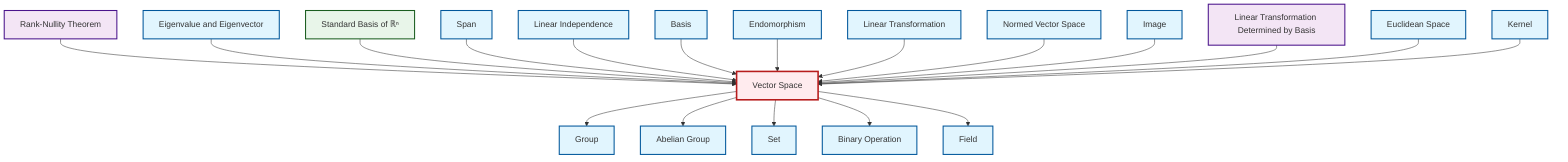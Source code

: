 graph TD
    classDef definition fill:#e1f5fe,stroke:#01579b,stroke-width:2px
    classDef theorem fill:#f3e5f5,stroke:#4a148c,stroke-width:2px
    classDef axiom fill:#fff3e0,stroke:#e65100,stroke-width:2px
    classDef example fill:#e8f5e9,stroke:#1b5e20,stroke-width:2px
    classDef current fill:#ffebee,stroke:#b71c1c,stroke-width:3px
    thm-rank-nullity["Rank-Nullity Theorem"]:::theorem
    def-group["Group"]:::definition
    def-span["Span"]:::definition
    def-binary-operation["Binary Operation"]:::definition
    def-kernel["Kernel"]:::definition
    ex-standard-basis-rn["Standard Basis of ℝⁿ"]:::example
    def-linear-independence["Linear Independence"]:::definition
    def-vector-space["Vector Space"]:::definition
    def-abelian-group["Abelian Group"]:::definition
    def-field["Field"]:::definition
    def-eigenvalue-eigenvector["Eigenvalue and Eigenvector"]:::definition
    thm-linear-transformation-basis["Linear Transformation Determined by Basis"]:::theorem
    def-basis["Basis"]:::definition
    def-image["Image"]:::definition
    def-normed-vector-space["Normed Vector Space"]:::definition
    def-endomorphism["Endomorphism"]:::definition
    def-linear-transformation["Linear Transformation"]:::definition
    def-set["Set"]:::definition
    def-euclidean-space["Euclidean Space"]:::definition
    thm-rank-nullity --> def-vector-space
    def-eigenvalue-eigenvector --> def-vector-space
    ex-standard-basis-rn --> def-vector-space
    def-span --> def-vector-space
    def-linear-independence --> def-vector-space
    def-basis --> def-vector-space
    def-endomorphism --> def-vector-space
    def-linear-transformation --> def-vector-space
    def-normed-vector-space --> def-vector-space
    def-vector-space --> def-group
    def-image --> def-vector-space
    def-vector-space --> def-abelian-group
    thm-linear-transformation-basis --> def-vector-space
    def-euclidean-space --> def-vector-space
    def-vector-space --> def-set
    def-kernel --> def-vector-space
    def-vector-space --> def-binary-operation
    def-vector-space --> def-field
    class def-vector-space current